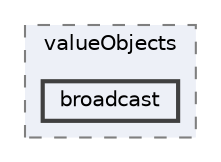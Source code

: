 digraph "repository/mnp/src/main/java/com/sterlite/cal/mnp/service/valueObjects/broadcast"
{
 // LATEX_PDF_SIZE
  bgcolor="transparent";
  edge [fontname=Helvetica,fontsize=10,labelfontname=Helvetica,labelfontsize=10];
  node [fontname=Helvetica,fontsize=10,shape=box,height=0.2,width=0.4];
  compound=true
  subgraph clusterdir_dca2899c7ea763c53617324618f227a1 {
    graph [ bgcolor="#edf0f7", pencolor="grey50", label="valueObjects", fontname=Helvetica,fontsize=10 style="filled,dashed", URL="dir_dca2899c7ea763c53617324618f227a1.html",tooltip=""]
  dir_05658526041513a12f44d59646bf409c [label="broadcast", fillcolor="#edf0f7", color="grey25", style="filled,bold", URL="dir_05658526041513a12f44d59646bf409c.html",tooltip=""];
  }
}
